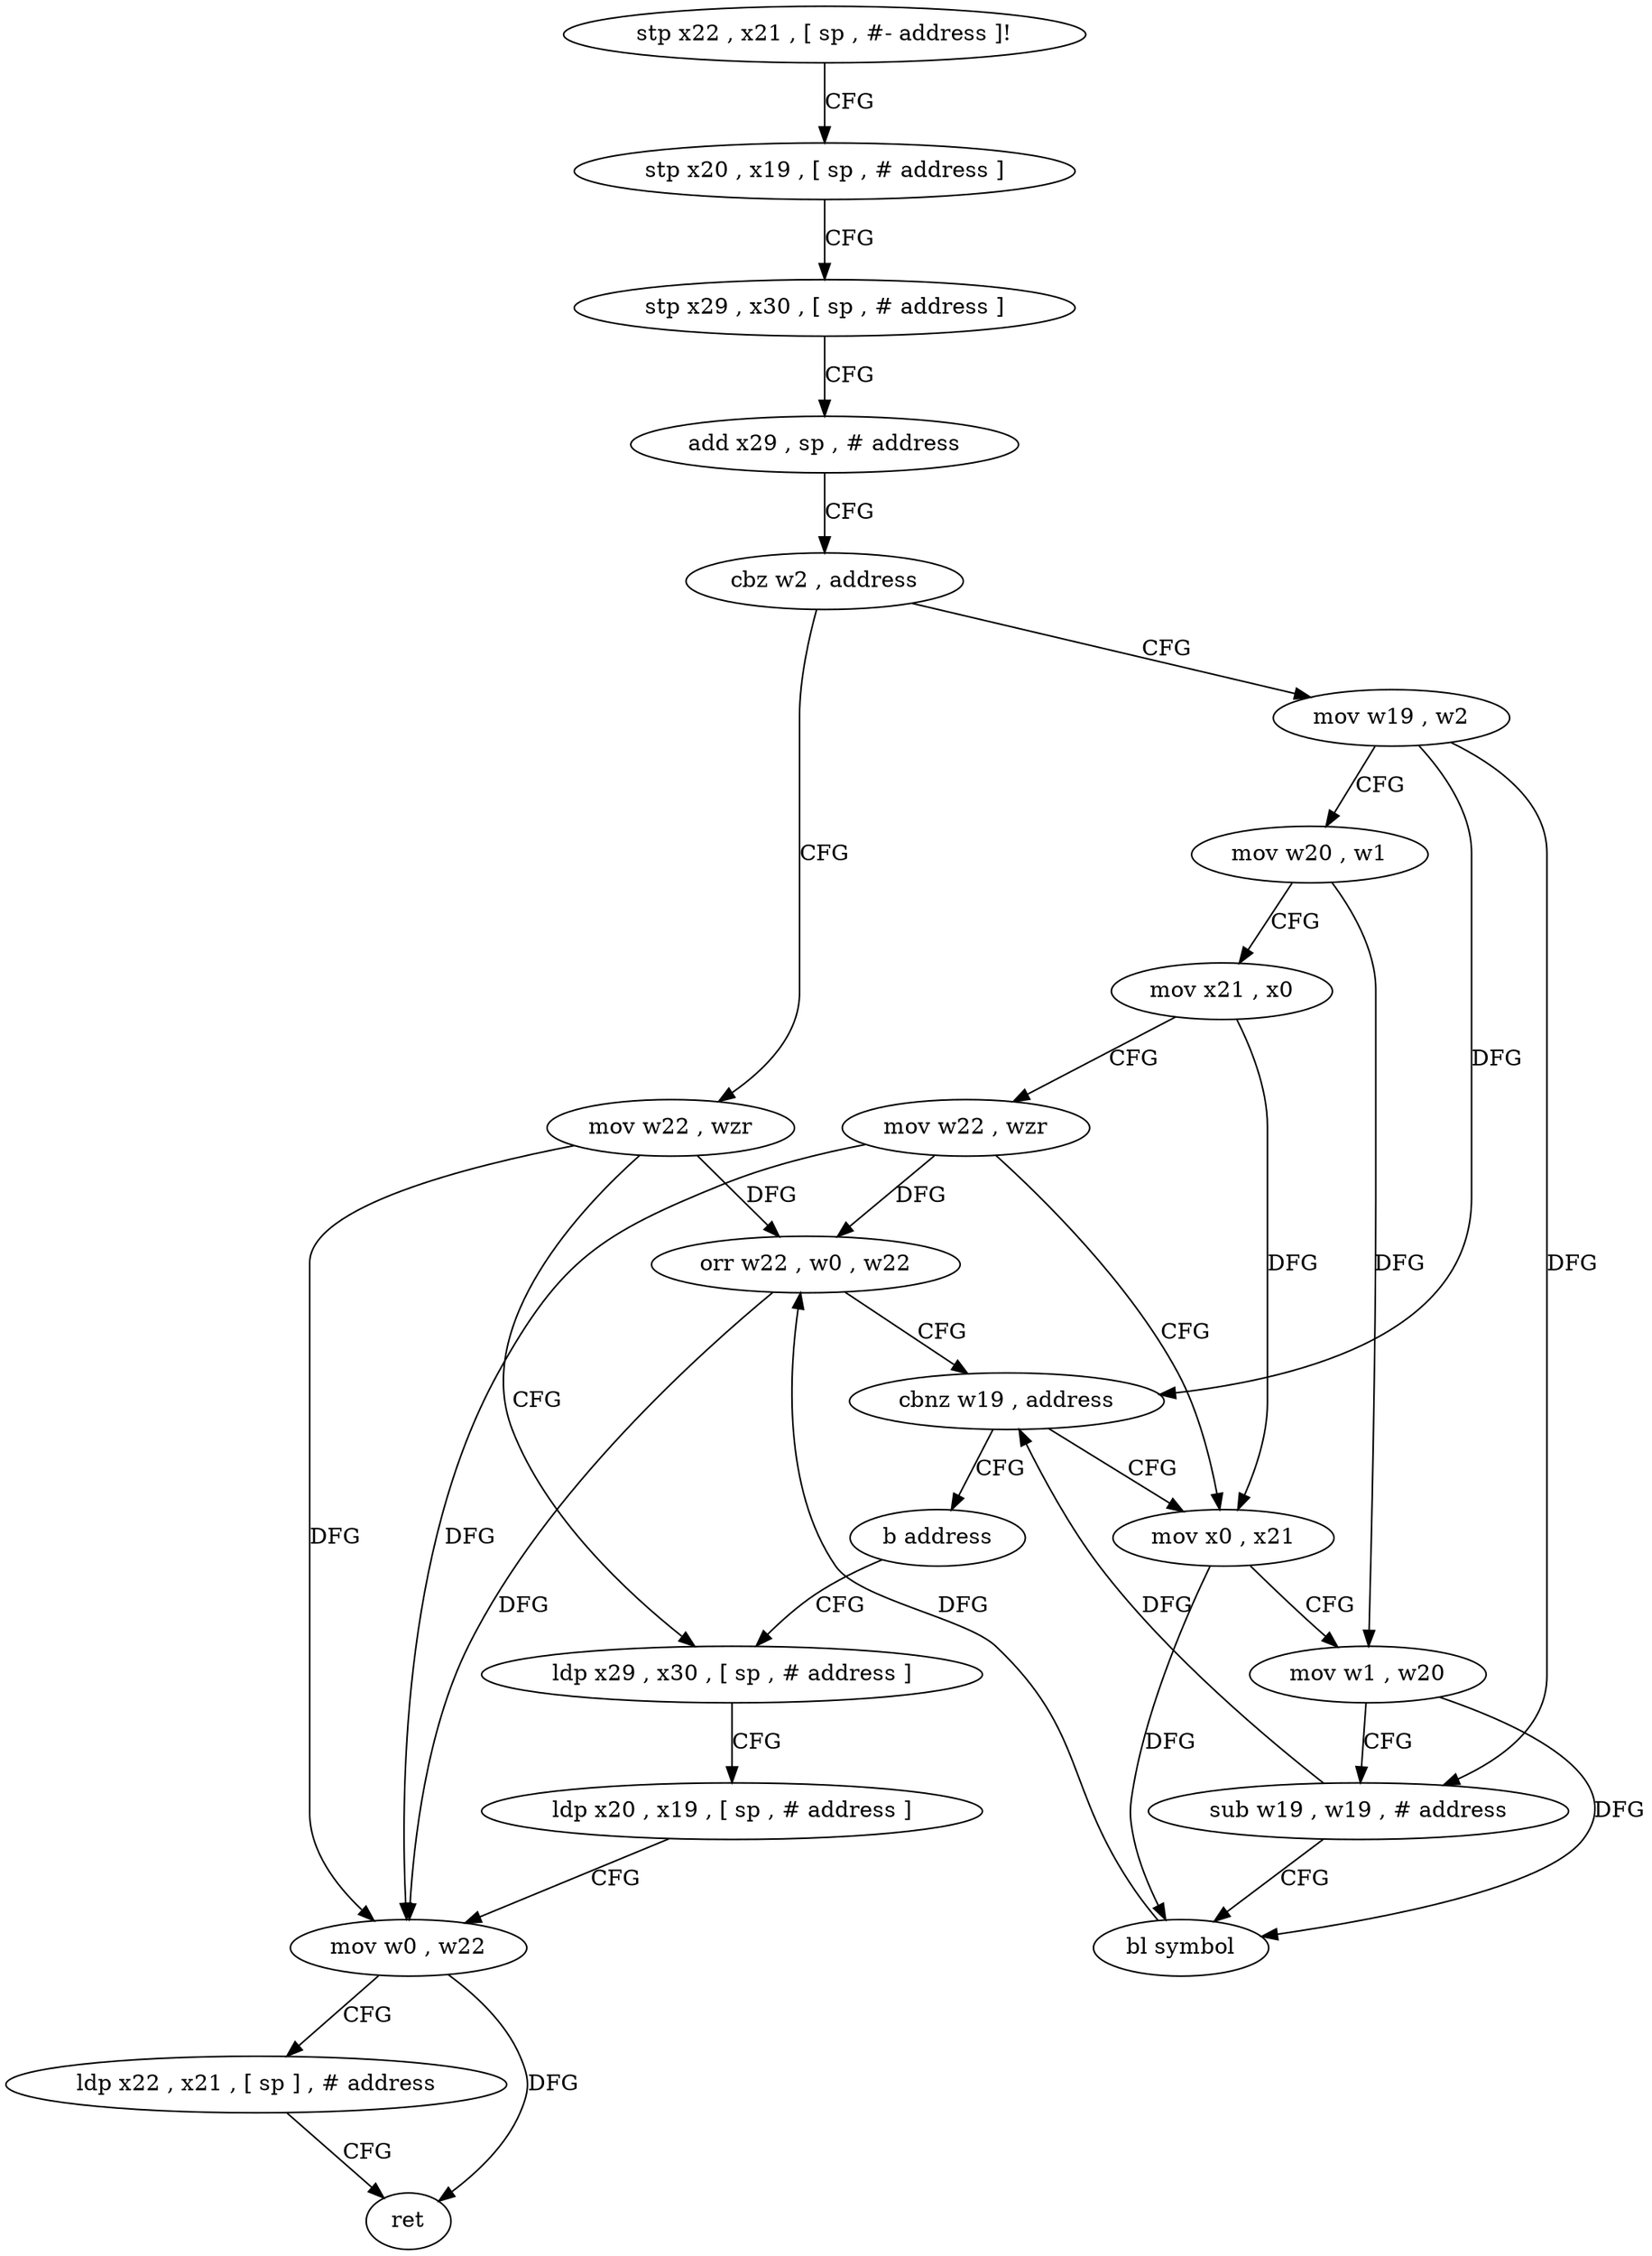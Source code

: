 digraph "func" {
"4219080" [label = "stp x22 , x21 , [ sp , #- address ]!" ]
"4219084" [label = "stp x20 , x19 , [ sp , # address ]" ]
"4219088" [label = "stp x29 , x30 , [ sp , # address ]" ]
"4219092" [label = "add x29 , sp , # address" ]
"4219096" [label = "cbz w2 , address" ]
"4219144" [label = "mov w22 , wzr" ]
"4219100" [label = "mov w19 , w2" ]
"4219148" [label = "ldp x29 , x30 , [ sp , # address ]" ]
"4219104" [label = "mov w20 , w1" ]
"4219108" [label = "mov x21 , x0" ]
"4219112" [label = "mov w22 , wzr" ]
"4219116" [label = "mov x0 , x21" ]
"4219120" [label = "mov w1 , w20" ]
"4219124" [label = "sub w19 , w19 , # address" ]
"4219128" [label = "bl symbol" ]
"4219132" [label = "orr w22 , w0 , w22" ]
"4219136" [label = "cbnz w19 , address" ]
"4219140" [label = "b address" ]
"4219152" [label = "ldp x20 , x19 , [ sp , # address ]" ]
"4219156" [label = "mov w0 , w22" ]
"4219160" [label = "ldp x22 , x21 , [ sp ] , # address" ]
"4219164" [label = "ret" ]
"4219080" -> "4219084" [ label = "CFG" ]
"4219084" -> "4219088" [ label = "CFG" ]
"4219088" -> "4219092" [ label = "CFG" ]
"4219092" -> "4219096" [ label = "CFG" ]
"4219096" -> "4219144" [ label = "CFG" ]
"4219096" -> "4219100" [ label = "CFG" ]
"4219144" -> "4219148" [ label = "CFG" ]
"4219144" -> "4219156" [ label = "DFG" ]
"4219144" -> "4219132" [ label = "DFG" ]
"4219100" -> "4219104" [ label = "CFG" ]
"4219100" -> "4219124" [ label = "DFG" ]
"4219100" -> "4219136" [ label = "DFG" ]
"4219148" -> "4219152" [ label = "CFG" ]
"4219104" -> "4219108" [ label = "CFG" ]
"4219104" -> "4219120" [ label = "DFG" ]
"4219108" -> "4219112" [ label = "CFG" ]
"4219108" -> "4219116" [ label = "DFG" ]
"4219112" -> "4219116" [ label = "CFG" ]
"4219112" -> "4219156" [ label = "DFG" ]
"4219112" -> "4219132" [ label = "DFG" ]
"4219116" -> "4219120" [ label = "CFG" ]
"4219116" -> "4219128" [ label = "DFG" ]
"4219120" -> "4219124" [ label = "CFG" ]
"4219120" -> "4219128" [ label = "DFG" ]
"4219124" -> "4219128" [ label = "CFG" ]
"4219124" -> "4219136" [ label = "DFG" ]
"4219128" -> "4219132" [ label = "DFG" ]
"4219132" -> "4219136" [ label = "CFG" ]
"4219132" -> "4219156" [ label = "DFG" ]
"4219136" -> "4219116" [ label = "CFG" ]
"4219136" -> "4219140" [ label = "CFG" ]
"4219140" -> "4219148" [ label = "CFG" ]
"4219152" -> "4219156" [ label = "CFG" ]
"4219156" -> "4219160" [ label = "CFG" ]
"4219156" -> "4219164" [ label = "DFG" ]
"4219160" -> "4219164" [ label = "CFG" ]
}
